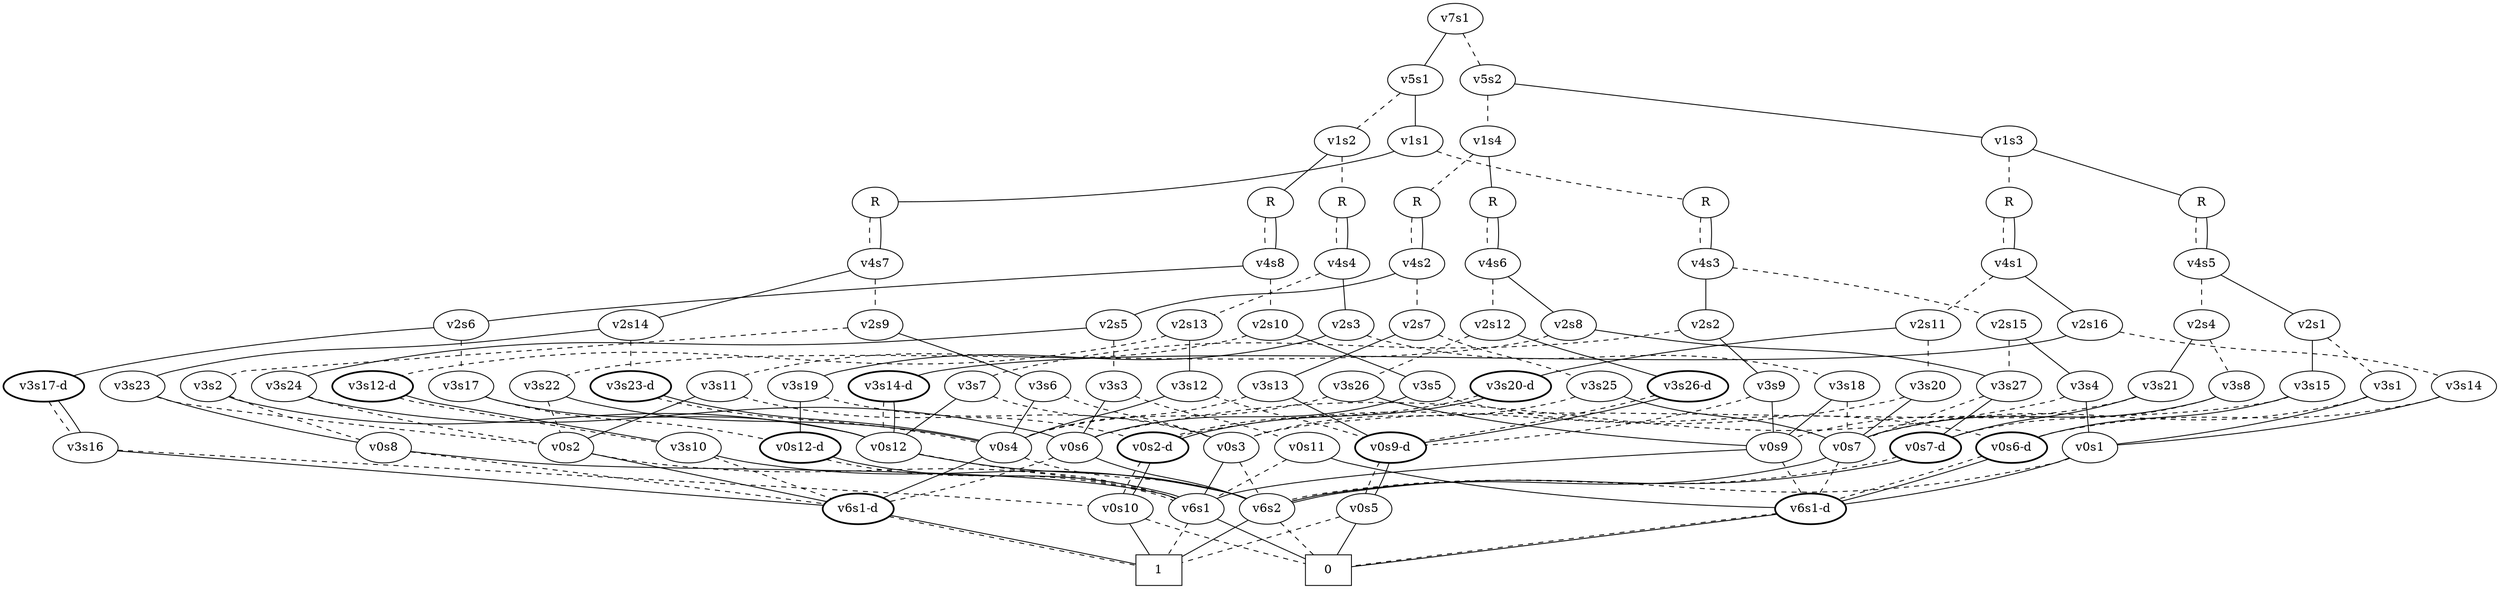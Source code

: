 graph BDD_Tree {
	 node1 [label="v7s1"];
	 node2 [label="v5s1"];
	 node1 -- node2 [style=solid];
	 node513 [label="v5s2"];
	 node1 -- node513 [style=dashed];
	 node3 [label="v1s1"];
	 node2 -- node3 [style=solid];
	 node258 [label="v1s2"];
	 node2 -- node258 [style=dashed];
	 node4 [label="R"];
	 node3 -- node4 [style=solid];
	 node131 [label="R"];
	 node3 -- node131 [style=dashed];
	 node68 [label="v4s7"];
	 node4 -- node68 [style=dashed];
	 node4 -- node68 [style=solid];
	 node69 [label="v2s14"];
	 node68 -- node69 [style=solid];
	 node100 [label="v2s9"];
	 node68 -- node100 [style=dashed];
	 node70 [label="v3s23"];
	 node69 -- node70 [style=solid];
	 node85 [label="v3s23-d",style=bold];
	 node69 -- node85 [style=dashed];
	 node124 [label="v0s8"];
	 node70 -- node124 [style=solid];
	 node971 [label="v0s2"];
	 node70 -- node971 [style=dashed];
	 node1018 [label="v6s1"];
	 node124 -- node1018 [style=solid];
	 node1003 [label="v6s1-d",style=bold];
	 node124 -- node1003 [style=dashed];
	 node1023 [label="0",shape=box];
	 node1018 -- node1023 [style=solid];
	 node1022 [label="1",shape=box];
	 node1018 -- node1022 [style=dashed];
	 node1022 [label="1",shape=box];
	 node1003 -- node1022 [style=dashed];
	 node1003 -- node1022 [style=solid];
	 node1003 [label="v6s1-d",style=bold];
	 node971 -- node1003 [style=solid];
	 node1018 [label="v6s1"];
	 node971 -- node1018 [style=dashed];
	 node1002 [label="v0s4"];
	 node85 -- node1002 [style=dashed];
	 node85 -- node1002 [style=solid];
	 node1003 [label="v6s1-d",style=bold];
	 node1002 -- node1003 [style=solid];
	 node1021 [label="v6s2"];
	 node1002 -- node1021 [style=dashed];
	 node1022 [label="1",shape=box];
	 node1021 -- node1022 [style=solid];
	 node1023 [label="0",shape=box];
	 node1021 -- node1023 [style=dashed];
	 node101 [label="v3s6"];
	 node100 -- node101 [style=solid];
	 node116 [label="v3s2"];
	 node100 -- node116 [style=dashed];
	 node1002 [label="v0s4"];
	 node101 -- node1002 [style=solid];
	 node1017 [label="v0s3"];
	 node101 -- node1017 [style=dashed];
	 node1018 [label="v6s1"];
	 node1017 -- node1018 [style=solid];
	 node1021 [label="v6s2"];
	 node1017 -- node1021 [style=dashed];
	 node716 [label="v0s12"];
	 node116 -- node716 [style=solid];
	 node124 [label="v0s8"];
	 node116 -- node124 [style=dashed];
	 node1021 [label="v6s2"];
	 node716 -- node1021 [style=solid];
	 node1018 [label="v6s1"];
	 node716 -- node1018 [style=dashed];
	 node195 [label="v4s3"];
	 node131 -- node195 [style=dashed];
	 node131 -- node195 [style=solid];
	 node196 [label="v2s2"];
	 node195 -- node196 [style=solid];
	 node227 [label="v2s15"];
	 node195 -- node227 [style=dashed];
	 node197 [label="v3s9"];
	 node196 -- node197 [style=solid];
	 node212 [label="v3s7"];
	 node196 -- node212 [style=dashed];
	 node883 [label="v0s9"];
	 node197 -- node883 [style=solid];
	 node995 [label="v0s9-d",style=bold];
	 node197 -- node995 [style=dashed];
	 node1018 [label="v6s1"];
	 node883 -- node1018 [style=solid];
	 node1014 [label="v6s1-d",style=bold];
	 node883 -- node1014 [style=dashed];
	 node1023 [label="0",shape=box];
	 node1014 -- node1023 [style=dashed];
	 node1014 -- node1023 [style=solid];
	 node999 [label="v0s5"];
	 node995 -- node999 [style=dashed];
	 node995 -- node999 [style=solid];
	 node1023 [label="0",shape=box];
	 node999 -- node1023 [style=solid];
	 node1022 [label="1",shape=box];
	 node999 -- node1022 [style=dashed];
	 node716 [label="v0s12"];
	 node212 -- node716 [style=solid];
	 node1017 [label="v0s3"];
	 node212 -- node1017 [style=dashed];
	 node228 [label="v3s4"];
	 node227 -- node228 [style=solid];
	 node836 [label="v3s27"];
	 node227 -- node836 [style=dashed];
	 node724 [label="v0s1"];
	 node228 -- node724 [style=solid];
	 node979 [label="v0s6"];
	 node228 -- node979 [style=dashed];
	 node1014 [label="v6s1-d",style=bold];
	 node724 -- node1014 [style=solid];
	 node1021 [label="v6s2"];
	 node724 -- node1021 [style=dashed];
	 node1021 [label="v6s2"];
	 node979 -- node1021 [style=solid];
	 node1003 [label="v6s1-d",style=bold];
	 node979 -- node1003 [style=dashed];
	 node837 [label="v0s7-d",style=bold];
	 node836 -- node837 [style=solid];
	 node1010 [label="v0s7"];
	 node836 -- node1010 [style=dashed];
	 node1021 [label="v6s2"];
	 node837 -- node1021 [style=dashed];
	 node837 -- node1021 [style=solid];
	 node1021 [label="v6s2"];
	 node1010 -- node1021 [style=solid];
	 node1014 [label="v6s1-d",style=bold];
	 node1010 -- node1014 [style=dashed];
	 node259 [label="R"];
	 node258 -- node259 [style=solid];
	 node386 [label="R"];
	 node258 -- node386 [style=dashed];
	 node323 [label="v4s8"];
	 node259 -- node323 [style=dashed];
	 node259 -- node323 [style=solid];
	 node324 [label="v2s6"];
	 node323 -- node324 [style=solid];
	 node355 [label="v2s10"];
	 node323 -- node355 [style=dashed];
	 node325 [label="v3s17-d",style=bold];
	 node324 -- node325 [style=solid];
	 node340 [label="v3s17"];
	 node324 -- node340 [style=dashed];
	 node333 [label="v3s16"];
	 node325 -- node333 [style=dashed];
	 node325 -- node333 [style=solid];
	 node1003 [label="v6s1-d",style=bold];
	 node333 -- node1003 [style=solid];
	 node766 [label="v0s10"];
	 node333 -- node766 [style=dashed];
	 node1022 [label="1",shape=box];
	 node766 -- node1022 [style=solid];
	 node1023 [label="0",shape=box];
	 node766 -- node1023 [style=dashed];
	 node716 [label="v0s12"];
	 node340 -- node716 [style=solid];
	 node453 [label="v0s12-d",style=bold];
	 node340 -- node453 [style=dashed];
	 node1018 [label="v6s1"];
	 node453 -- node1018 [style=dashed];
	 node453 -- node1018 [style=solid];
	 node356 [label="v3s5"];
	 node355 -- node356 [style=solid];
	 node371 [label="v3s11"];
	 node355 -- node371 [style=dashed];
	 node979 [label="v0s6"];
	 node356 -- node979 [style=solid];
	 node731 [label="v0s6-d",style=bold];
	 node356 -- node731 [style=dashed];
	 node1014 [label="v6s1-d",style=bold];
	 node731 -- node1014 [style=dashed];
	 node731 -- node1014 [style=solid];
	 node971 [label="v0s2"];
	 node371 -- node971 [style=solid];
	 node762 [label="v0s2-d",style=bold];
	 node371 -- node762 [style=dashed];
	 node766 [label="v0s10"];
	 node762 -- node766 [style=dashed];
	 node762 -- node766 [style=solid];
	 node450 [label="v4s4"];
	 node386 -- node450 [style=dashed];
	 node386 -- node450 [style=solid];
	 node451 [label="v2s3"];
	 node450 -- node451 [style=solid];
	 node482 [label="v2s13"];
	 node450 -- node482 [style=dashed];
	 node452 [label="v3s19"];
	 node451 -- node452 [style=solid];
	 node467 [label="v3s18"];
	 node451 -- node467 [style=dashed];
	 node453 [label="v0s12-d",style=bold];
	 node452 -- node453 [style=solid];
	 node1017 [label="v0s3"];
	 node452 -- node1017 [style=dashed];
	 node883 [label="v0s9"];
	 node467 -- node883 [style=solid];
	 node1010 [label="v0s7"];
	 node467 -- node1010 [style=dashed];
	 node483 [label="v3s12"];
	 node482 -- node483 [style=solid];
	 node498 [label="v3s12-d",style=bold];
	 node482 -- node498 [style=dashed];
	 node1002 [label="v0s4"];
	 node483 -- node1002 [style=solid];
	 node995 [label="v0s9-d",style=bold];
	 node483 -- node995 [style=dashed];
	 node506 [label="v3s10"];
	 node498 -- node506 [style=dashed];
	 node498 -- node506 [style=solid];
	 node1021 [label="v6s2"];
	 node506 -- node1021 [style=solid];
	 node1003 [label="v6s1-d",style=bold];
	 node506 -- node1003 [style=dashed];
	 node514 [label="v1s3"];
	 node513 -- node514 [style=solid];
	 node769 [label="v1s4"];
	 node513 -- node769 [style=dashed];
	 node515 [label="R"];
	 node514 -- node515 [style=solid];
	 node642 [label="R"];
	 node514 -- node642 [style=dashed];
	 node579 [label="v4s5"];
	 node515 -- node579 [style=dashed];
	 node515 -- node579 [style=solid];
	 node580 [label="v2s1"];
	 node579 -- node580 [style=solid];
	 node611 [label="v2s4"];
	 node579 -- node611 [style=dashed];
	 node581 [label="v3s15"];
	 node580 -- node581 [style=solid];
	 node596 [label="v3s1"];
	 node580 -- node596 [style=dashed];
	 node731 [label="v0s6-d",style=bold];
	 node581 -- node731 [style=solid];
	 node1017 [label="v0s3"];
	 node581 -- node1017 [style=dashed];
	 node724 [label="v0s1"];
	 node596 -- node724 [style=solid];
	 node1010 [label="v0s7"];
	 node596 -- node1010 [style=dashed];
	 node612 [label="v3s21"];
	 node611 -- node612 [style=solid];
	 node627 [label="v3s8"];
	 node611 -- node627 [style=dashed];
	 node837 [label="v0s7-d",style=bold];
	 node612 -- node837 [style=solid];
	 node883 [label="v0s9"];
	 node612 -- node883 [style=dashed];
	 node1010 [label="v0s7"];
	 node627 -- node1010 [style=solid];
	 node837 [label="v0s7-d",style=bold];
	 node627 -- node837 [style=dashed];
	 node706 [label="v4s1"];
	 node642 -- node706 [style=dashed];
	 node642 -- node706 [style=solid];
	 node707 [label="v2s16"];
	 node706 -- node707 [style=solid];
	 node738 [label="v2s11"];
	 node706 -- node738 [style=dashed];
	 node708 [label="v3s14-d",style=bold];
	 node707 -- node708 [style=solid];
	 node723 [label="v3s14"];
	 node707 -- node723 [style=dashed];
	 node716 [label="v0s12"];
	 node708 -- node716 [style=dashed];
	 node708 -- node716 [style=solid];
	 node724 [label="v0s1"];
	 node723 -- node724 [style=solid];
	 node731 [label="v0s6-d",style=bold];
	 node723 -- node731 [style=dashed];
	 node739 [label="v3s20-d",style=bold];
	 node738 -- node739 [style=solid];
	 node754 [label="v3s20"];
	 node738 -- node754 [style=dashed];
	 node762 [label="v0s2-d",style=bold];
	 node739 -- node762 [style=dashed];
	 node739 -- node762 [style=solid];
	 node1010 [label="v0s7"];
	 node754 -- node1010 [style=solid];
	 node762 [label="v0s2-d",style=bold];
	 node754 -- node762 [style=dashed];
	 node770 [label="R"];
	 node769 -- node770 [style=solid];
	 node897 [label="R"];
	 node769 -- node897 [style=dashed];
	 node834 [label="v4s6"];
	 node770 -- node834 [style=dashed];
	 node770 -- node834 [style=solid];
	 node835 [label="v2s8"];
	 node834 -- node835 [style=solid];
	 node866 [label="v2s12"];
	 node834 -- node866 [style=dashed];
	 node836 [label="v3s27"];
	 node835 -- node836 [style=solid];
	 node851 [label="v3s22"];
	 node835 -- node851 [style=dashed];
	 node1002 [label="v0s4"];
	 node851 -- node1002 [style=solid];
	 node971 [label="v0s2"];
	 node851 -- node971 [style=dashed];
	 node867 [label="v3s26-d",style=bold];
	 node866 -- node867 [style=solid];
	 node882 [label="v3s26"];
	 node866 -- node882 [style=dashed];
	 node995 [label="v0s9-d",style=bold];
	 node867 -- node995 [style=dashed];
	 node867 -- node995 [style=solid];
	 node883 [label="v0s9"];
	 node882 -- node883 [style=solid];
	 node1002 [label="v0s4"];
	 node882 -- node1002 [style=dashed];
	 node961 [label="v4s2"];
	 node897 -- node961 [style=dashed];
	 node897 -- node961 [style=solid];
	 node962 [label="v2s5"];
	 node961 -- node962 [style=solid];
	 node993 [label="v2s7"];
	 node961 -- node993 [style=dashed];
	 node963 [label="v3s24"];
	 node962 -- node963 [style=solid];
	 node978 [label="v3s3"];
	 node962 -- node978 [style=dashed];
	 node979 [label="v0s6"];
	 node963 -- node979 [style=solid];
	 node971 [label="v0s2"];
	 node963 -- node971 [style=dashed];
	 node979 [label="v0s6"];
	 node978 -- node979 [style=solid];
	 node986 [label="v0s11"];
	 node978 -- node986 [style=dashed];
	 node1014 [label="v6s1-d",style=bold];
	 node986 -- node1014 [style=solid];
	 node1018 [label="v6s1"];
	 node986 -- node1018 [style=dashed];
	 node994 [label="v3s13"];
	 node993 -- node994 [style=solid];
	 node1009 [label="v3s25"];
	 node993 -- node1009 [style=dashed];
	 node995 [label="v0s9-d",style=bold];
	 node994 -- node995 [style=solid];
	 node1002 [label="v0s4"];
	 node994 -- node1002 [style=dashed];
	 node1010 [label="v0s7"];
	 node1009 -- node1010 [style=solid];
	 node1017 [label="v0s3"];
	 node1009 -- node1017 [style=dashed];
}
